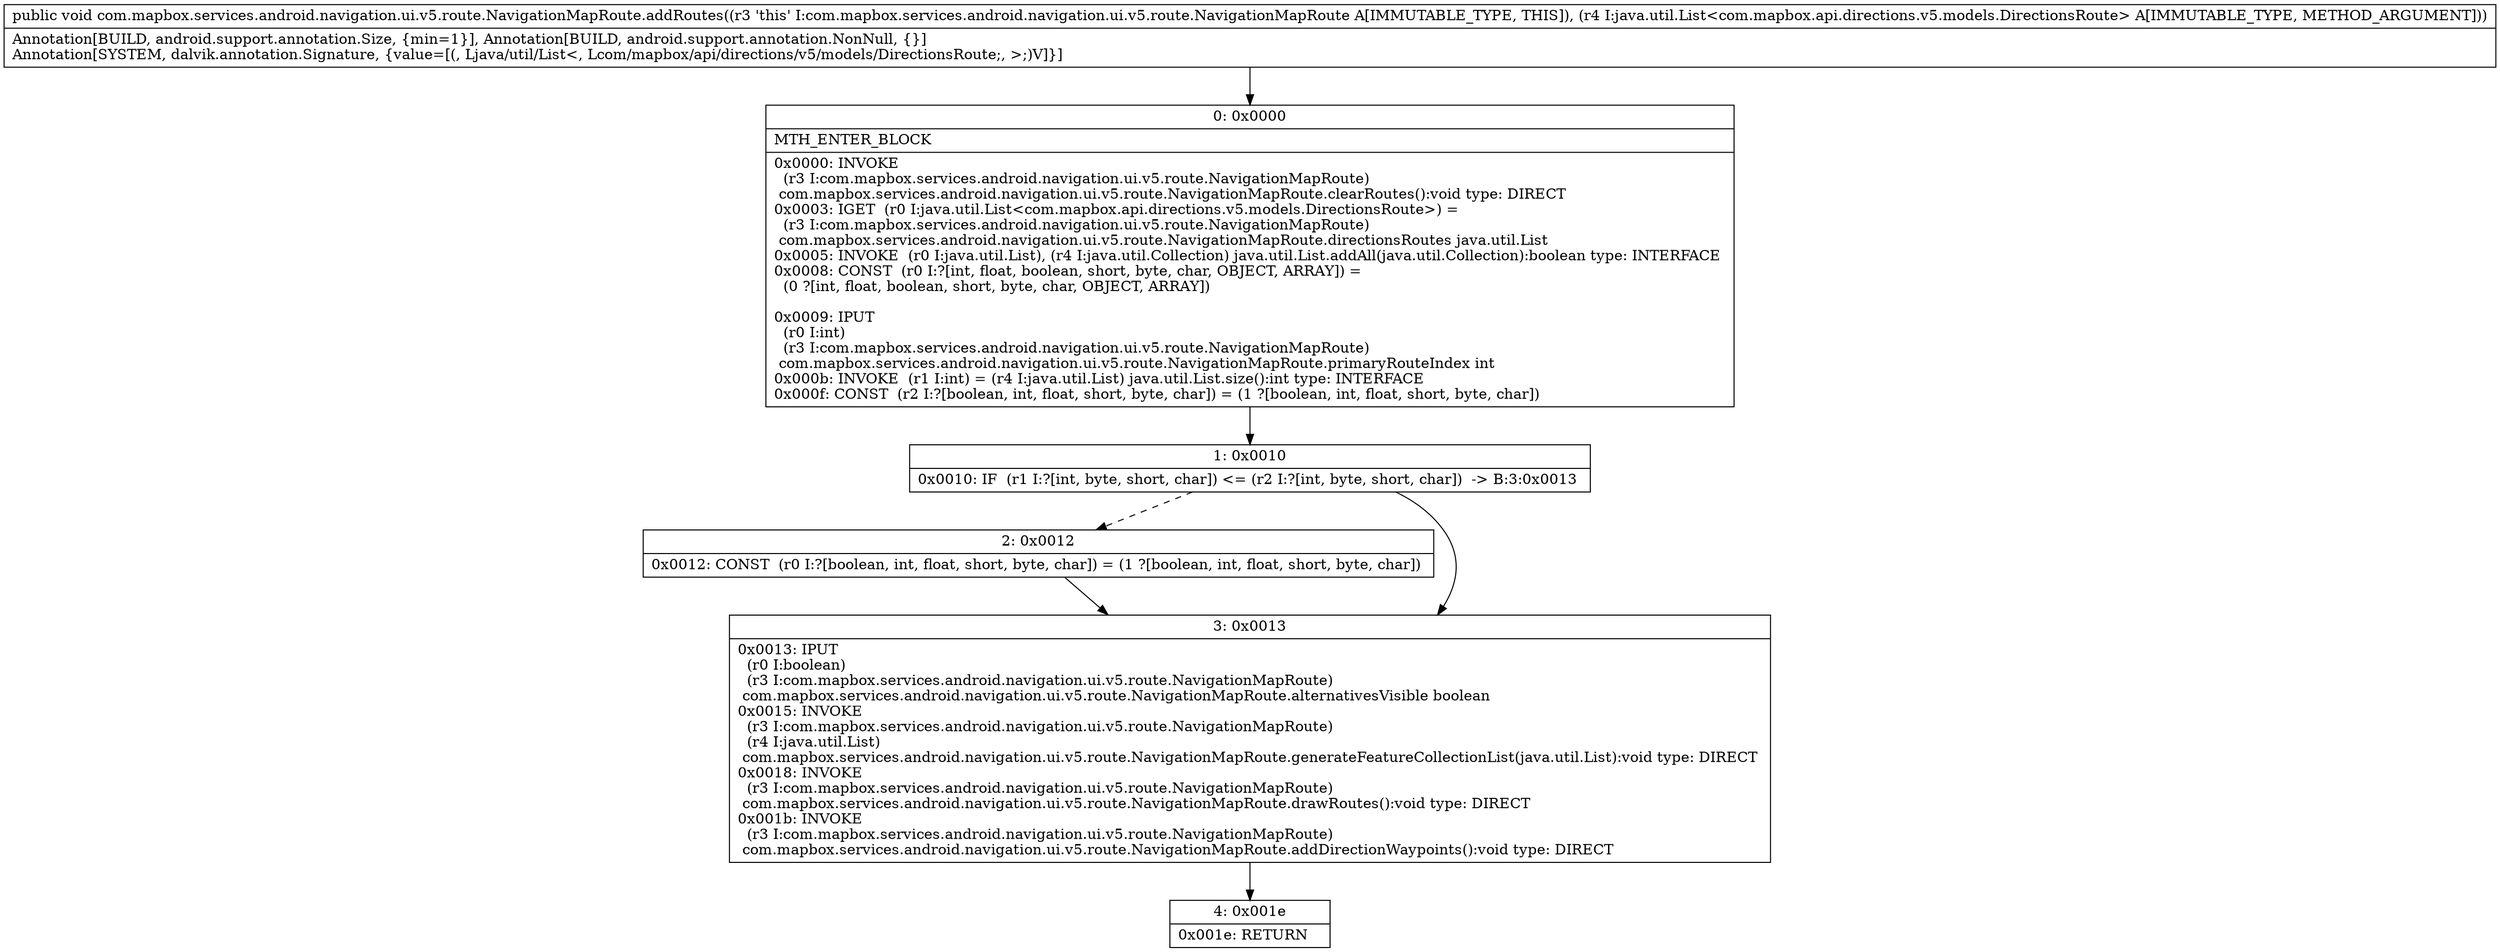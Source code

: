 digraph "CFG forcom.mapbox.services.android.navigation.ui.v5.route.NavigationMapRoute.addRoutes(Ljava\/util\/List;)V" {
Node_0 [shape=record,label="{0\:\ 0x0000|MTH_ENTER_BLOCK\l|0x0000: INVOKE  \l  (r3 I:com.mapbox.services.android.navigation.ui.v5.route.NavigationMapRoute)\l com.mapbox.services.android.navigation.ui.v5.route.NavigationMapRoute.clearRoutes():void type: DIRECT \l0x0003: IGET  (r0 I:java.util.List\<com.mapbox.api.directions.v5.models.DirectionsRoute\>) = \l  (r3 I:com.mapbox.services.android.navigation.ui.v5.route.NavigationMapRoute)\l com.mapbox.services.android.navigation.ui.v5.route.NavigationMapRoute.directionsRoutes java.util.List \l0x0005: INVOKE  (r0 I:java.util.List), (r4 I:java.util.Collection) java.util.List.addAll(java.util.Collection):boolean type: INTERFACE \l0x0008: CONST  (r0 I:?[int, float, boolean, short, byte, char, OBJECT, ARRAY]) = \l  (0 ?[int, float, boolean, short, byte, char, OBJECT, ARRAY])\l \l0x0009: IPUT  \l  (r0 I:int)\l  (r3 I:com.mapbox.services.android.navigation.ui.v5.route.NavigationMapRoute)\l com.mapbox.services.android.navigation.ui.v5.route.NavigationMapRoute.primaryRouteIndex int \l0x000b: INVOKE  (r1 I:int) = (r4 I:java.util.List) java.util.List.size():int type: INTERFACE \l0x000f: CONST  (r2 I:?[boolean, int, float, short, byte, char]) = (1 ?[boolean, int, float, short, byte, char]) \l}"];
Node_1 [shape=record,label="{1\:\ 0x0010|0x0010: IF  (r1 I:?[int, byte, short, char]) \<= (r2 I:?[int, byte, short, char])  \-\> B:3:0x0013 \l}"];
Node_2 [shape=record,label="{2\:\ 0x0012|0x0012: CONST  (r0 I:?[boolean, int, float, short, byte, char]) = (1 ?[boolean, int, float, short, byte, char]) \l}"];
Node_3 [shape=record,label="{3\:\ 0x0013|0x0013: IPUT  \l  (r0 I:boolean)\l  (r3 I:com.mapbox.services.android.navigation.ui.v5.route.NavigationMapRoute)\l com.mapbox.services.android.navigation.ui.v5.route.NavigationMapRoute.alternativesVisible boolean \l0x0015: INVOKE  \l  (r3 I:com.mapbox.services.android.navigation.ui.v5.route.NavigationMapRoute)\l  (r4 I:java.util.List)\l com.mapbox.services.android.navigation.ui.v5.route.NavigationMapRoute.generateFeatureCollectionList(java.util.List):void type: DIRECT \l0x0018: INVOKE  \l  (r3 I:com.mapbox.services.android.navigation.ui.v5.route.NavigationMapRoute)\l com.mapbox.services.android.navigation.ui.v5.route.NavigationMapRoute.drawRoutes():void type: DIRECT \l0x001b: INVOKE  \l  (r3 I:com.mapbox.services.android.navigation.ui.v5.route.NavigationMapRoute)\l com.mapbox.services.android.navigation.ui.v5.route.NavigationMapRoute.addDirectionWaypoints():void type: DIRECT \l}"];
Node_4 [shape=record,label="{4\:\ 0x001e|0x001e: RETURN   \l}"];
MethodNode[shape=record,label="{public void com.mapbox.services.android.navigation.ui.v5.route.NavigationMapRoute.addRoutes((r3 'this' I:com.mapbox.services.android.navigation.ui.v5.route.NavigationMapRoute A[IMMUTABLE_TYPE, THIS]), (r4 I:java.util.List\<com.mapbox.api.directions.v5.models.DirectionsRoute\> A[IMMUTABLE_TYPE, METHOD_ARGUMENT]))  | Annotation[BUILD, android.support.annotation.Size, \{min=1\}], Annotation[BUILD, android.support.annotation.NonNull, \{\}]\lAnnotation[SYSTEM, dalvik.annotation.Signature, \{value=[(, Ljava\/util\/List\<, Lcom\/mapbox\/api\/directions\/v5\/models\/DirectionsRoute;, \>;)V]\}]\l}"];
MethodNode -> Node_0;
Node_0 -> Node_1;
Node_1 -> Node_2[style=dashed];
Node_1 -> Node_3;
Node_2 -> Node_3;
Node_3 -> Node_4;
}

